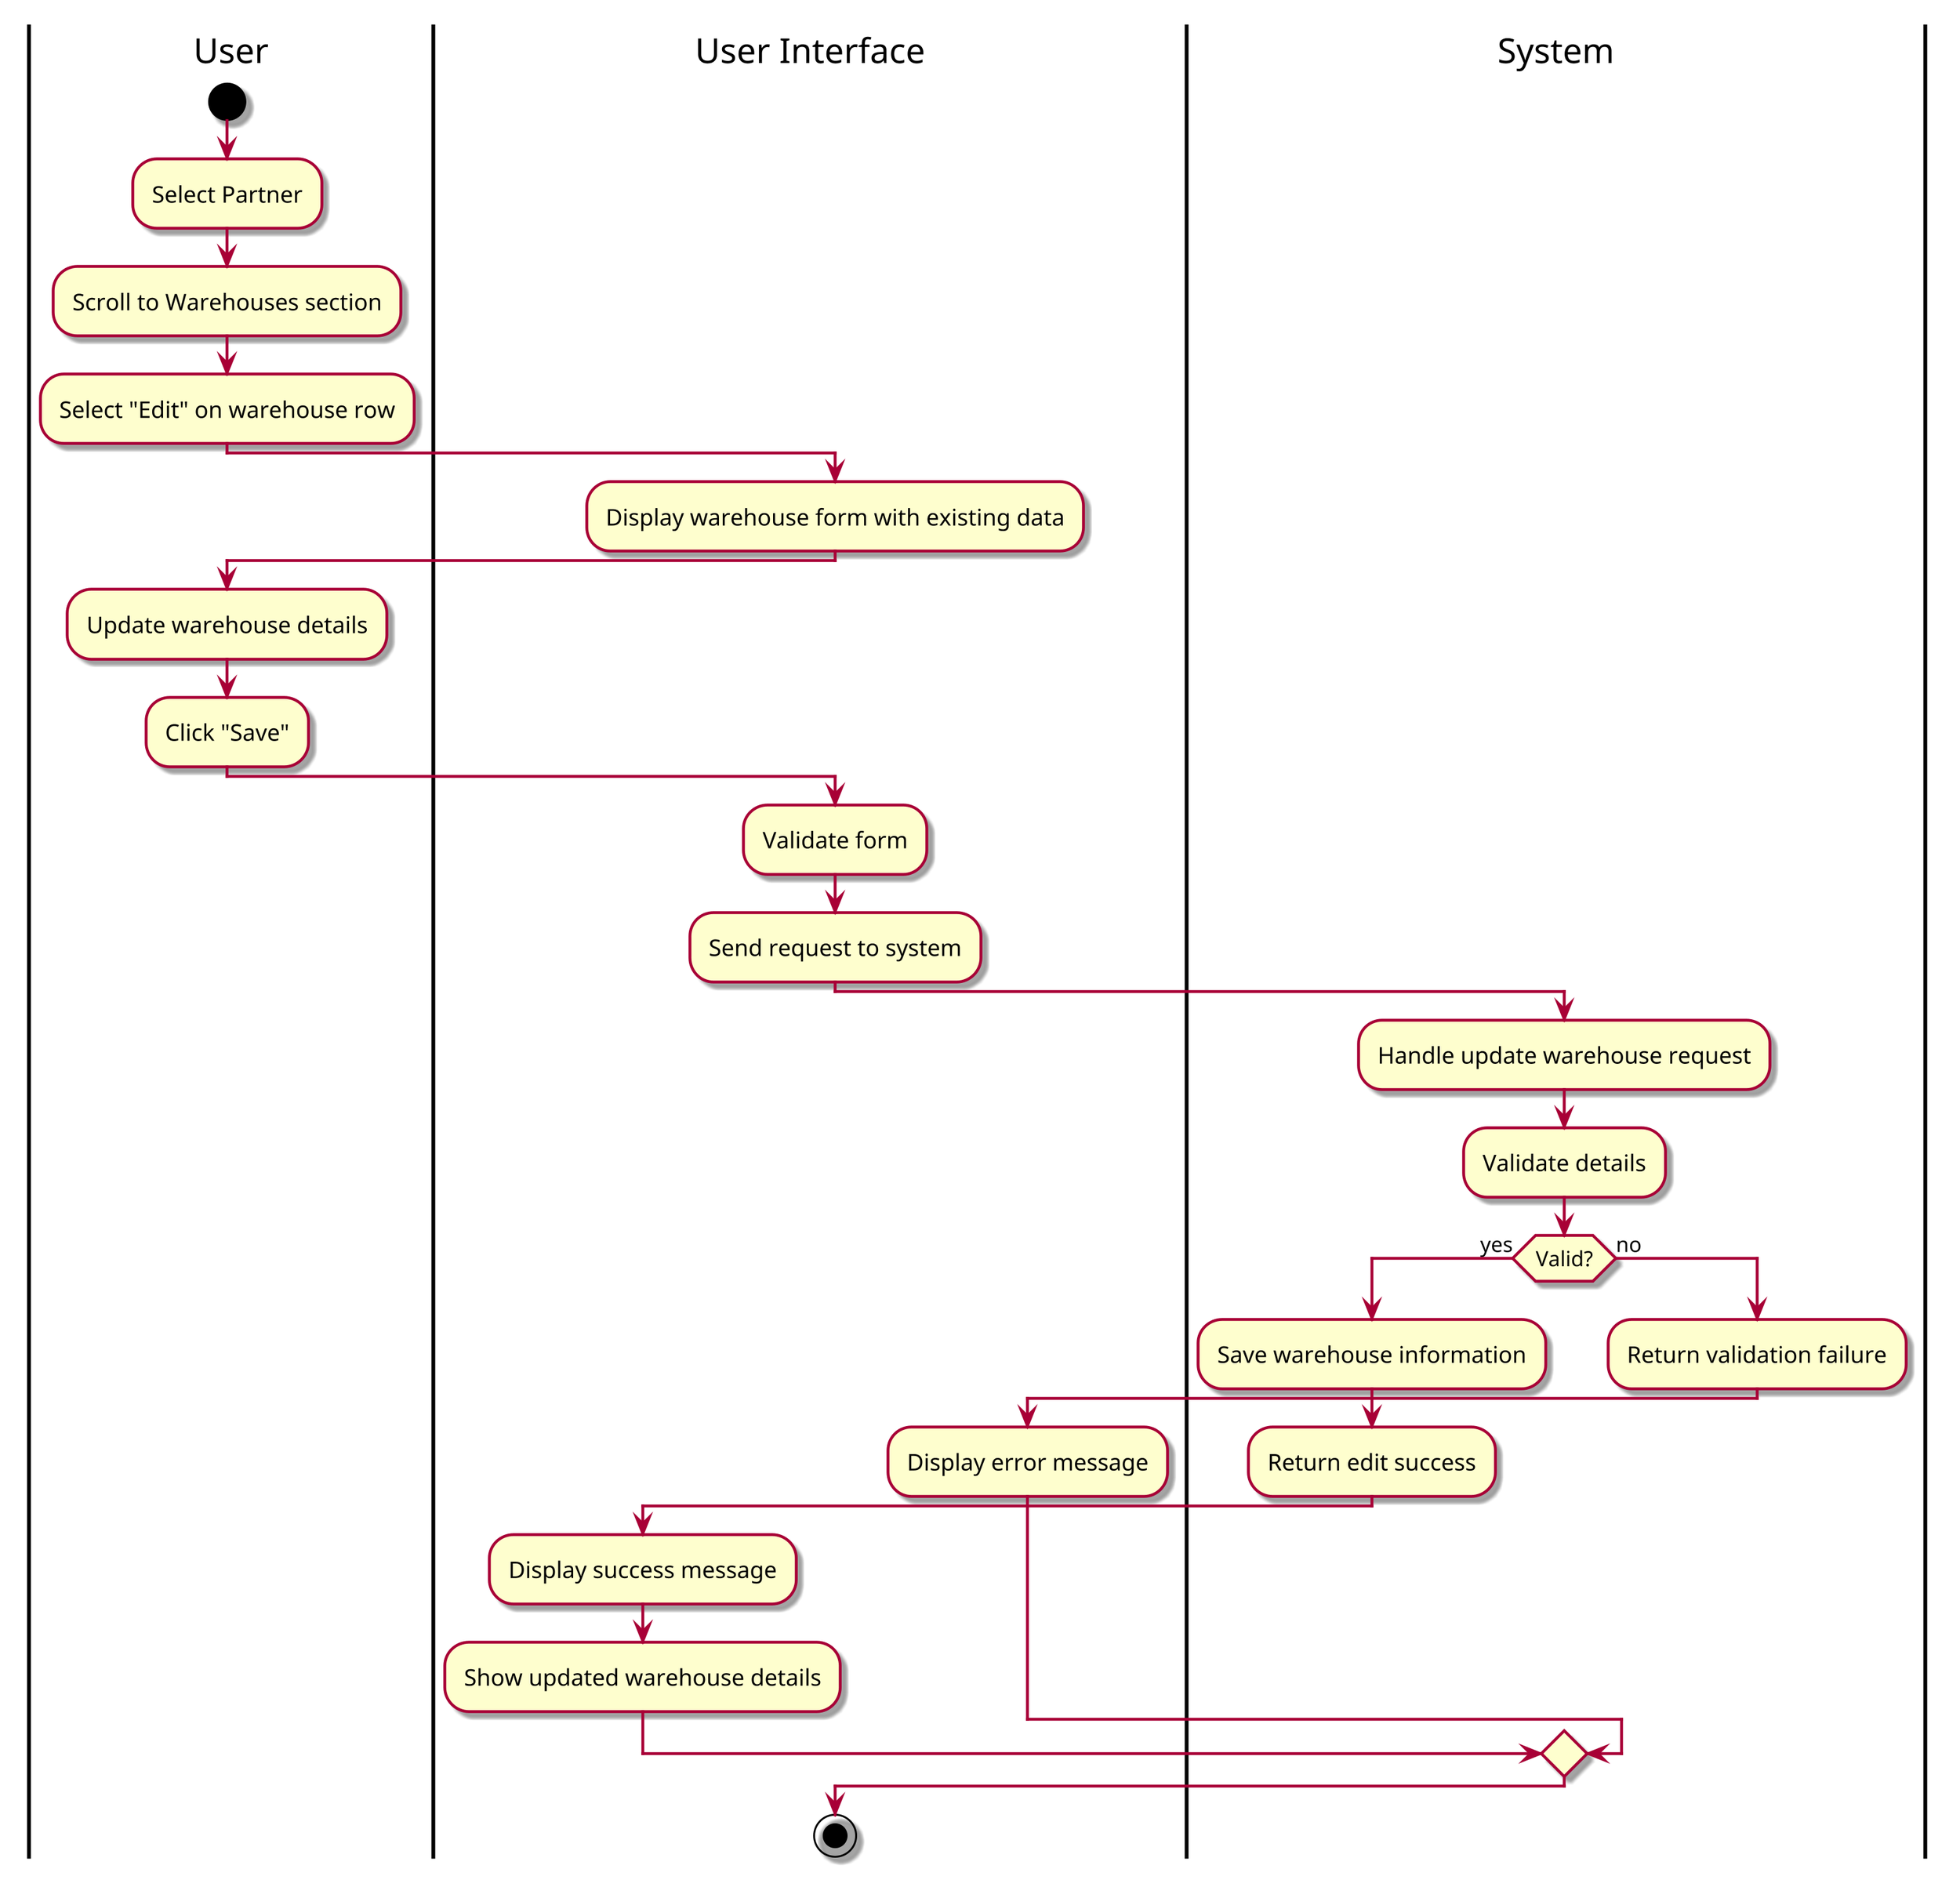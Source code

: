 @startuml Update Warehouse
skin rose
scale 3

|User|
start
:Select Partner;
:Scroll to Warehouses section;
:Select "Edit" on warehouse row;
|User Interface|
:Display warehouse form with existing data;
|User|
:Update warehouse details;
:Click "Save";
|User Interface|
:Validate form;
:Send request to system;
|System|
:Handle update warehouse request;
:Validate details;
if (Valid?) then (yes)
  :Save warehouse information;
  :Return edit success;
  |User Interface|
  :Display success message;
  :Show updated warehouse details;
else (no)
  |System|
  :Return validation failure;
  |User Interface|
  :Display error message;
endif
stop

@enduml